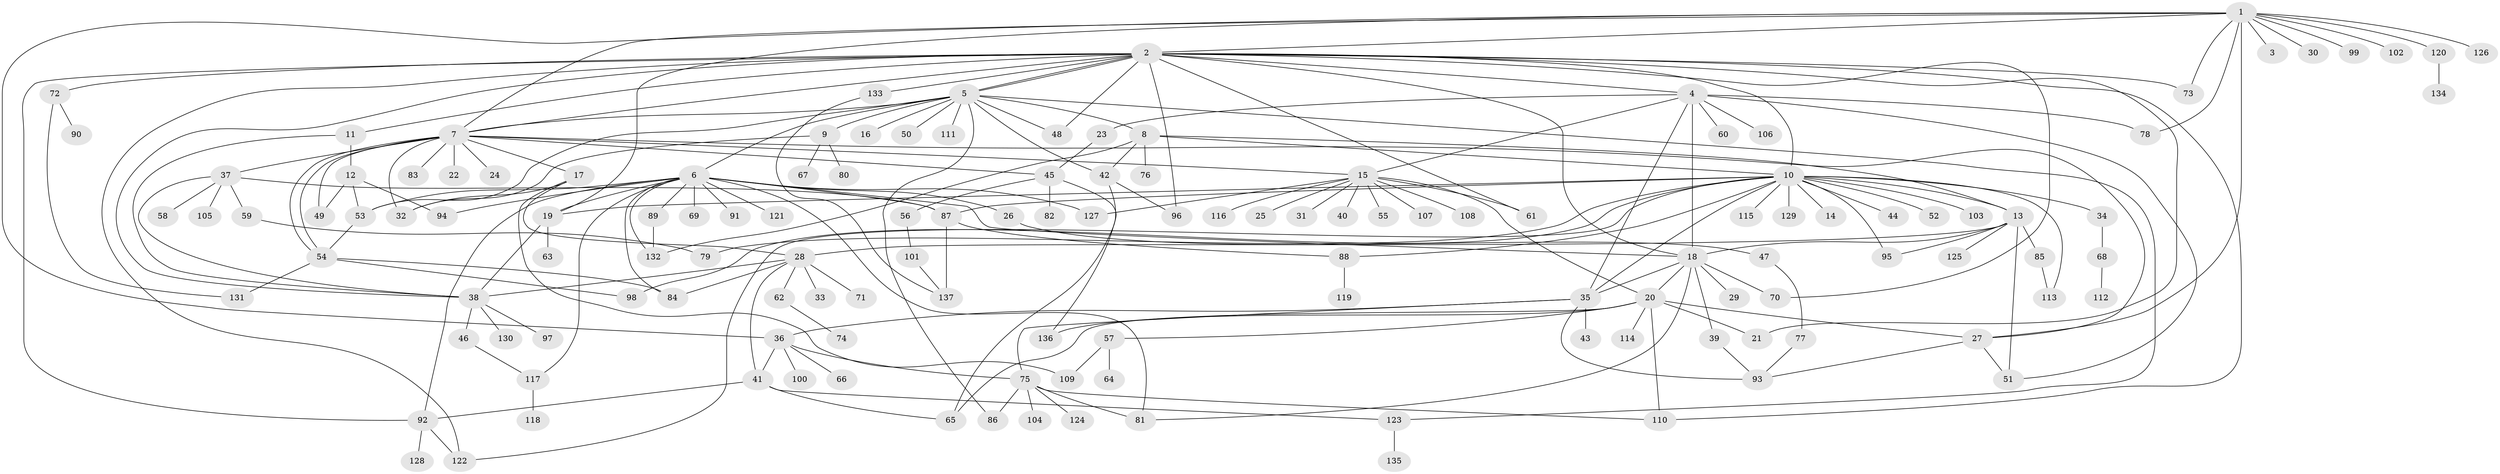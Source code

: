// coarse degree distribution, {12: 0.041666666666666664, 1: 0.4583333333333333, 4: 0.0625, 5: 0.07291666666666667, 2: 0.15625, 9: 0.020833333333333332, 6: 0.03125, 7: 0.020833333333333332, 10: 0.010416666666666666, 3: 0.08333333333333333, 16: 0.020833333333333332, 17: 0.010416666666666666, 8: 0.010416666666666666}
// Generated by graph-tools (version 1.1) at 2025/36/03/04/25 23:36:51]
// undirected, 137 vertices, 212 edges
graph export_dot {
  node [color=gray90,style=filled];
  1;
  2;
  3;
  4;
  5;
  6;
  7;
  8;
  9;
  10;
  11;
  12;
  13;
  14;
  15;
  16;
  17;
  18;
  19;
  20;
  21;
  22;
  23;
  24;
  25;
  26;
  27;
  28;
  29;
  30;
  31;
  32;
  33;
  34;
  35;
  36;
  37;
  38;
  39;
  40;
  41;
  42;
  43;
  44;
  45;
  46;
  47;
  48;
  49;
  50;
  51;
  52;
  53;
  54;
  55;
  56;
  57;
  58;
  59;
  60;
  61;
  62;
  63;
  64;
  65;
  66;
  67;
  68;
  69;
  70;
  71;
  72;
  73;
  74;
  75;
  76;
  77;
  78;
  79;
  80;
  81;
  82;
  83;
  84;
  85;
  86;
  87;
  88;
  89;
  90;
  91;
  92;
  93;
  94;
  95;
  96;
  97;
  98;
  99;
  100;
  101;
  102;
  103;
  104;
  105;
  106;
  107;
  108;
  109;
  110;
  111;
  112;
  113;
  114;
  115;
  116;
  117;
  118;
  119;
  120;
  121;
  122;
  123;
  124;
  125;
  126;
  127;
  128;
  129;
  130;
  131;
  132;
  133;
  134;
  135;
  136;
  137;
  1 -- 2;
  1 -- 3;
  1 -- 7;
  1 -- 19;
  1 -- 27;
  1 -- 30;
  1 -- 36;
  1 -- 73;
  1 -- 78;
  1 -- 99;
  1 -- 102;
  1 -- 120;
  1 -- 126;
  2 -- 4;
  2 -- 5;
  2 -- 5;
  2 -- 7;
  2 -- 10;
  2 -- 11;
  2 -- 18;
  2 -- 21;
  2 -- 38;
  2 -- 48;
  2 -- 61;
  2 -- 70;
  2 -- 72;
  2 -- 73;
  2 -- 92;
  2 -- 96;
  2 -- 110;
  2 -- 122;
  2 -- 133;
  4 -- 15;
  4 -- 18;
  4 -- 23;
  4 -- 35;
  4 -- 51;
  4 -- 60;
  4 -- 78;
  4 -- 106;
  5 -- 6;
  5 -- 7;
  5 -- 8;
  5 -- 9;
  5 -- 16;
  5 -- 42;
  5 -- 48;
  5 -- 50;
  5 -- 53;
  5 -- 86;
  5 -- 111;
  5 -- 123;
  6 -- 18;
  6 -- 19;
  6 -- 26;
  6 -- 53;
  6 -- 69;
  6 -- 81;
  6 -- 84;
  6 -- 87;
  6 -- 89;
  6 -- 91;
  6 -- 92;
  6 -- 94;
  6 -- 117;
  6 -- 121;
  6 -- 127;
  6 -- 132;
  7 -- 15;
  7 -- 17;
  7 -- 22;
  7 -- 24;
  7 -- 27;
  7 -- 32;
  7 -- 37;
  7 -- 45;
  7 -- 49;
  7 -- 54;
  7 -- 54;
  7 -- 83;
  8 -- 10;
  8 -- 13;
  8 -- 42;
  8 -- 76;
  8 -- 132;
  9 -- 32;
  9 -- 67;
  9 -- 80;
  10 -- 13;
  10 -- 14;
  10 -- 19;
  10 -- 34;
  10 -- 35;
  10 -- 44;
  10 -- 52;
  10 -- 79;
  10 -- 87;
  10 -- 88;
  10 -- 95;
  10 -- 98;
  10 -- 103;
  10 -- 113;
  10 -- 115;
  10 -- 122;
  10 -- 129;
  11 -- 12;
  11 -- 38;
  12 -- 49;
  12 -- 53;
  12 -- 94;
  13 -- 18;
  13 -- 28;
  13 -- 51;
  13 -- 85;
  13 -- 95;
  13 -- 125;
  15 -- 20;
  15 -- 25;
  15 -- 31;
  15 -- 40;
  15 -- 55;
  15 -- 61;
  15 -- 107;
  15 -- 108;
  15 -- 116;
  15 -- 127;
  17 -- 28;
  17 -- 32;
  17 -- 109;
  18 -- 20;
  18 -- 29;
  18 -- 35;
  18 -- 39;
  18 -- 70;
  18 -- 81;
  19 -- 38;
  19 -- 63;
  20 -- 21;
  20 -- 27;
  20 -- 57;
  20 -- 65;
  20 -- 110;
  20 -- 114;
  20 -- 136;
  23 -- 45;
  26 -- 47;
  27 -- 51;
  27 -- 93;
  28 -- 33;
  28 -- 38;
  28 -- 41;
  28 -- 62;
  28 -- 71;
  28 -- 84;
  34 -- 68;
  35 -- 36;
  35 -- 43;
  35 -- 75;
  35 -- 93;
  36 -- 41;
  36 -- 66;
  36 -- 75;
  36 -- 100;
  37 -- 38;
  37 -- 58;
  37 -- 59;
  37 -- 87;
  37 -- 105;
  38 -- 46;
  38 -- 97;
  38 -- 130;
  39 -- 93;
  41 -- 65;
  41 -- 92;
  41 -- 123;
  42 -- 65;
  42 -- 96;
  45 -- 56;
  45 -- 82;
  45 -- 136;
  46 -- 117;
  47 -- 77;
  53 -- 54;
  54 -- 84;
  54 -- 98;
  54 -- 131;
  56 -- 101;
  57 -- 64;
  57 -- 109;
  59 -- 79;
  62 -- 74;
  68 -- 112;
  72 -- 90;
  72 -- 131;
  75 -- 81;
  75 -- 86;
  75 -- 104;
  75 -- 110;
  75 -- 124;
  77 -- 93;
  85 -- 113;
  87 -- 88;
  87 -- 137;
  88 -- 119;
  89 -- 132;
  92 -- 122;
  92 -- 128;
  101 -- 137;
  117 -- 118;
  120 -- 134;
  123 -- 135;
  133 -- 137;
}
